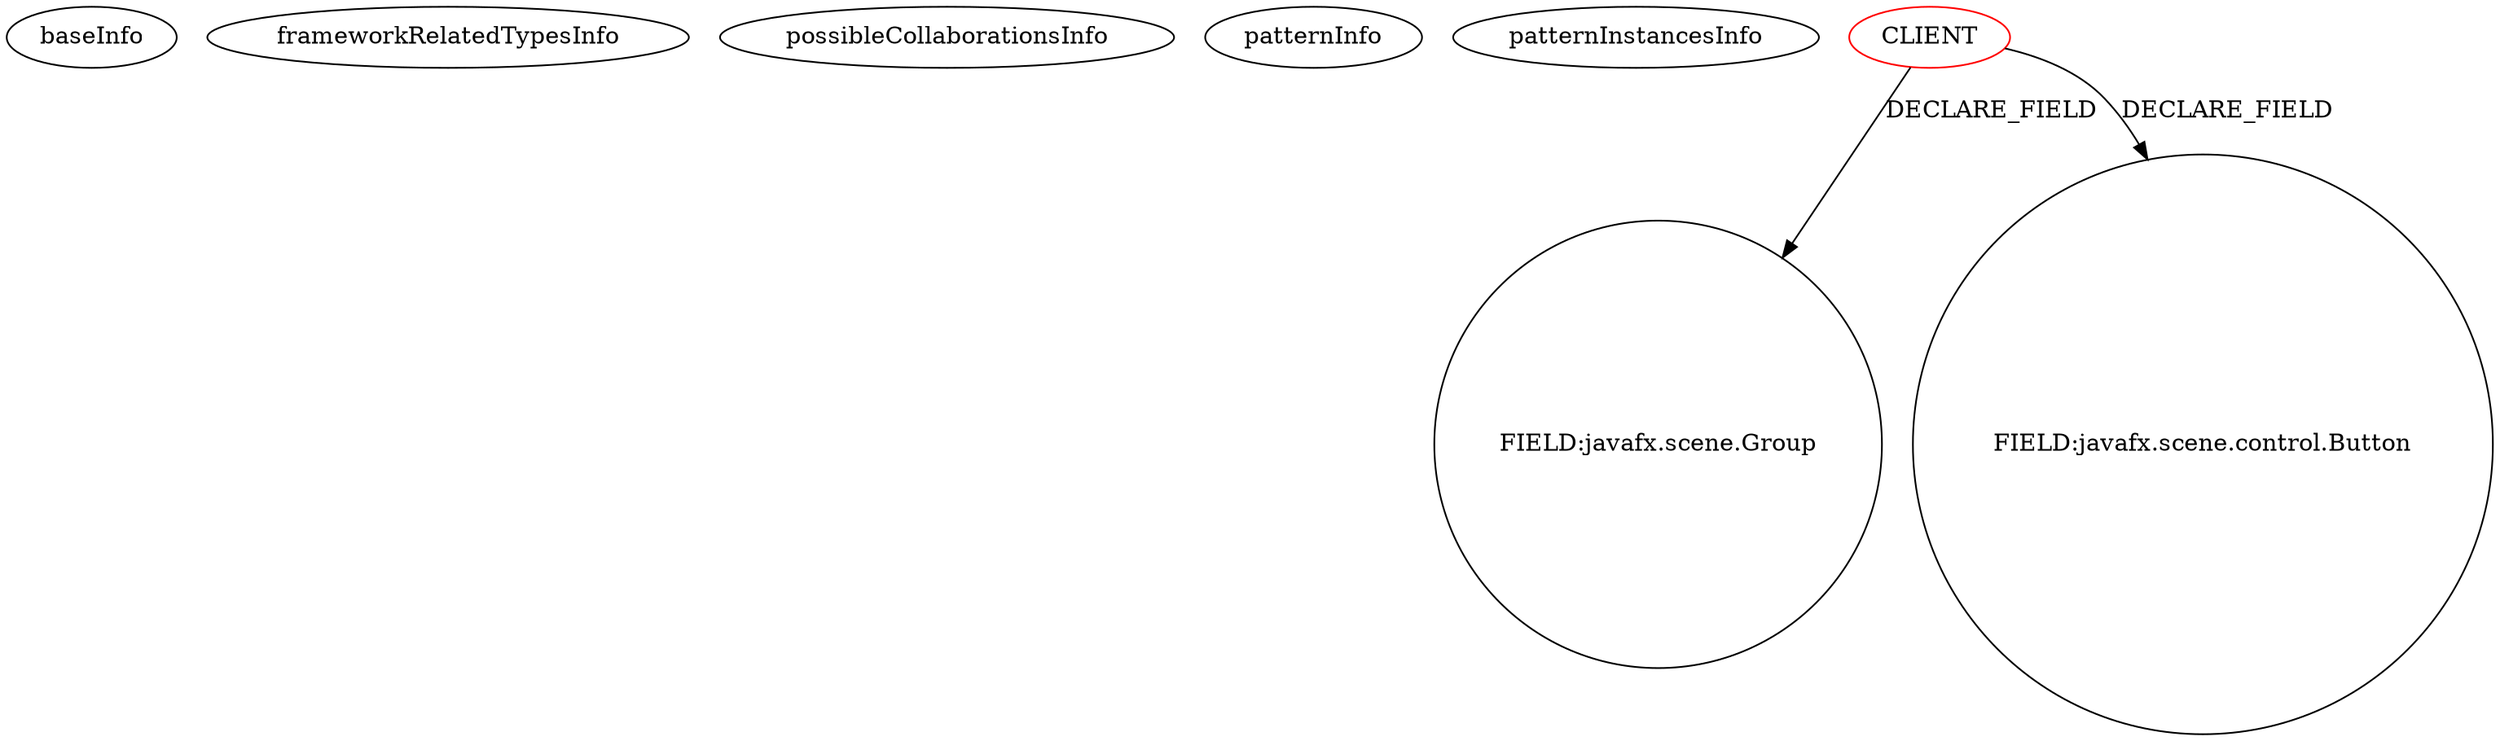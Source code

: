 digraph {
baseInfo[graphId=1406,category="pattern",isAnonymous=false,possibleRelation=false]
frameworkRelatedTypesInfo[]
possibleCollaborationsInfo[]
patternInfo[frequency=7.0,patternRootClient=0]
patternInstancesInfo[0="joelburget-miftiwac~/joelburget-miftiwac/miftiwac-master/src/Dynamic_page.java~Dynamic_page~3333",1="jperedadnr-Game2048HOL~/jperedadnr-Game2048HOL/Game2048HOL-master/src/org/hol/game2048/Board.java~Board~3394",2="tarchan-ClipFX~/tarchan-ClipFX/ClipFX-master/src/com/mac/tarchan/clipfx/ClipFXController.java~ClipFXController~4467",3="Johnmalc-JavaFX~/Johnmalc-JavaFX/JavaFX-master/src/game/SingleClassNoXmlBallGame.java~SingleClassNoXmlBallGame~649",4="brunoborges-fx2048~/brunoborges-fx2048/fx2048-master/src/game2048/Board.java~Board~2229",5="empollondefisica-PlanetGame~/empollondefisica-PlanetGame/PlanetGame-master/src/planetGame/MainMenuScene.java~MainMenuScene~2640",6="didygo-gce-display~/didygo-gce-display/gce-display-master/src/proto1/DashBoard.java~DashBoard~2407"]
28[label="FIELD:javafx.scene.Group",vertexType="FIELD_DECLARATION",isFrameworkType=false,shape=circle]
0[label="CLIENT",vertexType="ROOT_CLIENT_CLASS_DECLARATION",isFrameworkType=false,color=red]
8[label="FIELD:javafx.scene.control.Button",vertexType="FIELD_DECLARATION",isFrameworkType=false,shape=circle]
0->28[label="DECLARE_FIELD"]
0->8[label="DECLARE_FIELD"]
}
